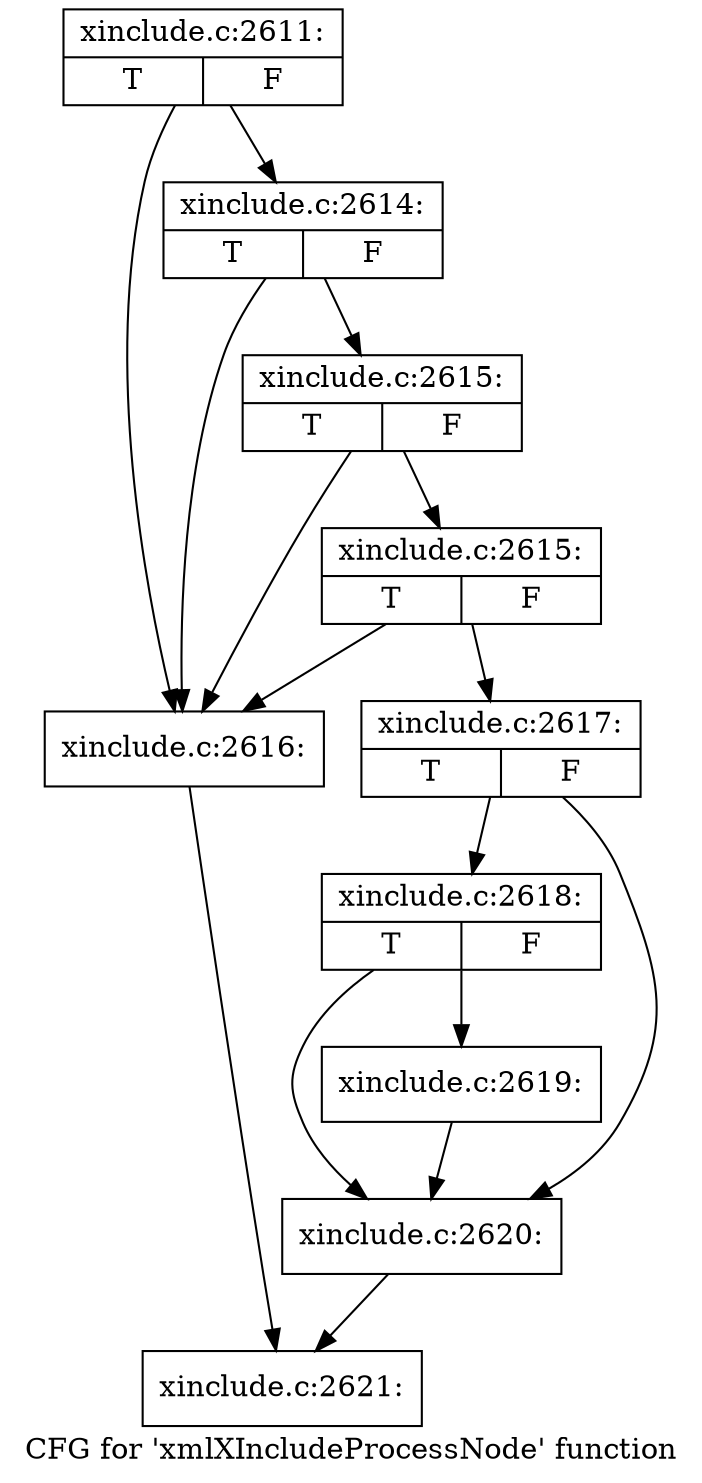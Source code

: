 digraph "CFG for 'xmlXIncludeProcessNode' function" {
	label="CFG for 'xmlXIncludeProcessNode' function";

	Node0x5629231be680 [shape=record,label="{xinclude.c:2611:|{<s0>T|<s1>F}}"];
	Node0x5629231be680 -> Node0x5629231c2640;
	Node0x5629231be680 -> Node0x5629231c27e0;
	Node0x5629231c27e0 [shape=record,label="{xinclude.c:2614:|{<s0>T|<s1>F}}"];
	Node0x5629231c27e0 -> Node0x5629231c2640;
	Node0x5629231c27e0 -> Node0x5629231c2760;
	Node0x5629231c2760 [shape=record,label="{xinclude.c:2615:|{<s0>T|<s1>F}}"];
	Node0x5629231c2760 -> Node0x5629231c2640;
	Node0x5629231c2760 -> Node0x5629231c26e0;
	Node0x5629231c26e0 [shape=record,label="{xinclude.c:2615:|{<s0>T|<s1>F}}"];
	Node0x5629231c26e0 -> Node0x5629231c2640;
	Node0x5629231c26e0 -> Node0x5629231c2690;
	Node0x5629231c2640 [shape=record,label="{xinclude.c:2616:}"];
	Node0x5629231c2640 -> Node0x5629231bcd10;
	Node0x5629231c2690 [shape=record,label="{xinclude.c:2617:|{<s0>T|<s1>F}}"];
	Node0x5629231c2690 -> Node0x5629231c38d0;
	Node0x5629231c2690 -> Node0x5629231c3880;
	Node0x5629231c38d0 [shape=record,label="{xinclude.c:2618:|{<s0>T|<s1>F}}"];
	Node0x5629231c38d0 -> Node0x5629231c3830;
	Node0x5629231c38d0 -> Node0x5629231c3880;
	Node0x5629231c3830 [shape=record,label="{xinclude.c:2619:}"];
	Node0x5629231c3830 -> Node0x5629231c3880;
	Node0x5629231c3880 [shape=record,label="{xinclude.c:2620:}"];
	Node0x5629231c3880 -> Node0x5629231bcd10;
	Node0x5629231bcd10 [shape=record,label="{xinclude.c:2621:}"];
}
